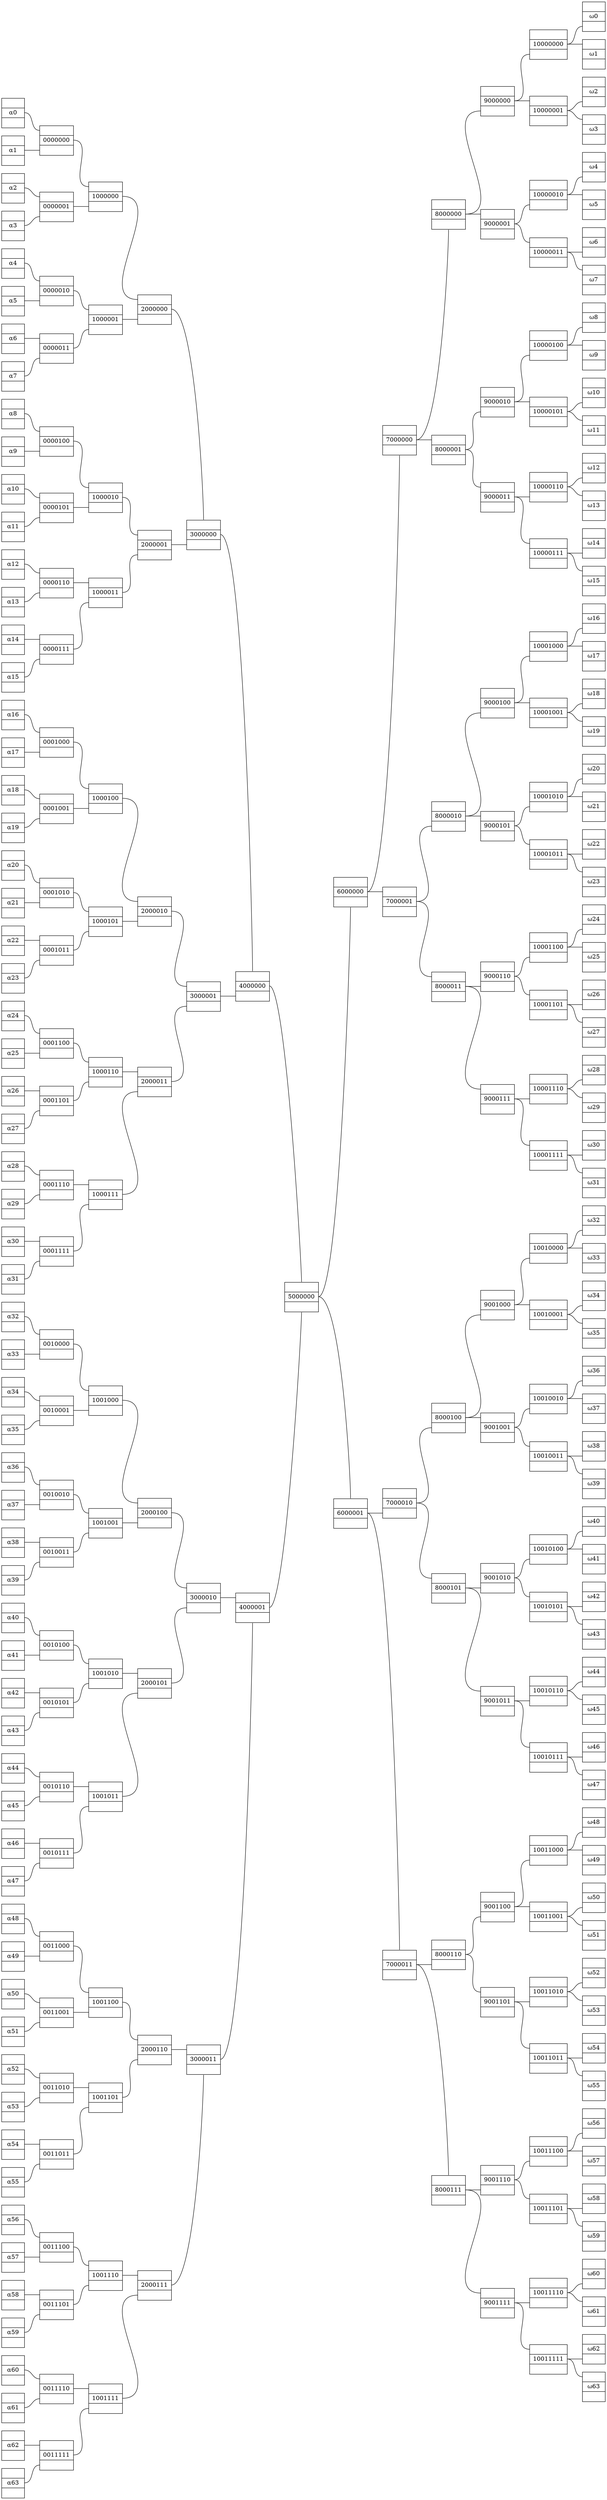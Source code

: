 graph "64 binairy tree general" {
	graph [bb="0,0,1251,5658",
		rankdir=LR
	];
	node [height=.1,
		label="\N",
		shape=record
	];
	α000000	 [height=0.97222,
		label="<f0> |<f1> α0|<f2>",
		pos="27,5623",
		rects="0,5634.5,54,5657.5 0,5611.5,54,5634.5 0,5588.5,54,5611.5",
		width=0.75];
	0000000	 [height=0.97222,
		label="<f0> |<f1> 0000000|<f2>",
		pos="122,5558",
		rects="90,5569.5,154,5592.5 90,5546.5,154,5569.5 90,5523.5,154,5546.5",
		width=0.88889];
	α000000:f1 -- 0000000:f0	 [pos="54,5623 78.585,5623 65.415,5581 90,5581"];
	1000000	 [height=0.97222,
		label="<f0> |<f1> 1000000|<f2>",
		pos="222,5426",
		rects="190,5437.5,254,5460.5 190,5414.5,254,5437.5 190,5391.5,254,5414.5",
		width=0.88889];
	0000000:f1 -- 1000000:f0	 [pos="154,5558 205.02,5558 138.98,5449 190,5449"];
	α000001	 [height=0.97222,
		label="<f0> |<f1> α1|<f2>",
		pos="27,5535",
		rects="0,5546.5,54,5569.5 0,5523.5,54,5546.5 0,5500.5,54,5523.5",
		width=0.75];
	α000001:f1 -- 0000000:f2	 [pos="54,5535 70,5535 74,5535 90,5535"];
	α000010	 [height=0.97222,
		label="<f0> |<f1> α2|<f2>",
		pos="27,5447",
		rects="0,5458.5,54,5481.5 0,5435.5,54,5458.5 0,5412.5,54,5435.5",
		width=0.75];
	0000001	 [height=0.97222,
		label="<f0> |<f1> 0000001|<f2>",
		pos="122,5403",
		rects="90,5414.5,154,5437.5 90,5391.5,154,5414.5 90,5368.5,154,5391.5",
		width=0.88889];
	α000010:f1 -- 0000001:f0	 [pos="54,5447 72.523,5447 71.477,5426 90,5426"];
	0000001:f1 -- 1000000:f2	 [pos="154,5403 170,5403 174,5403 190,5403"];
	α000011	 [height=0.97222,
		label="<f0> |<f1> α3|<f2>",
		pos="27,5359",
		rects="0,5370.5,54,5393.5 0,5347.5,54,5370.5 0,5324.5,54,5347.5",
		width=0.75];
	α000011:f1 -- 0000001:f2	 [pos="54,5359 72.523,5359 71.477,5380 90,5380"];
	α000100	 [height=0.97222,
		label="<f0> |<f1> α4|<f2>",
		pos="27,5271",
		rects="0,5282.5,54,5305.5 0,5259.5,54,5282.5 0,5236.5,54,5259.5",
		width=0.75];
	0000010	 [height=0.97222,
		label="<f0> |<f1> 0000010|<f2>",
		pos="122,5206",
		rects="90,5217.5,154,5240.5 90,5194.5,154,5217.5 90,5171.5,154,5194.5",
		width=0.88889];
	α000100:f1 -- 0000010:f0	 [pos="54,5271 78.585,5271 65.415,5229 90,5229"];
	1000001	 [height=0.97222,
		label="<f0> |<f1> 1000001|<f2>",
		pos="222,5139",
		rects="190,5150.5,254,5173.5 190,5127.5,254,5150.5 190,5104.5,254,5127.5",
		width=0.88889];
	0000010:f1 -- 1000001:f0	 [pos="154,5206 179.27,5206 164.73,5162 190,5162"];
	α000101	 [height=0.97222,
		label="<f0> |<f1> α5|<f2>",
		pos="27,5183",
		rects="0,5194.5,54,5217.5 0,5171.5,54,5194.5 0,5148.5,54,5171.5",
		width=0.75];
	α000101:f1 -- 0000010:f2	 [pos="54,5183 70,5183 74,5183 90,5183"];
	α000110	 [height=0.97222,
		label="<f0> |<f1> α6|<f2>",
		pos="27,5095",
		rects="0,5106.5,54,5129.5 0,5083.5,54,5106.5 0,5060.5,54,5083.5",
		width=0.75];
	0000011	 [height=0.97222,
		label="<f0> |<f1> 0000011|<f2>",
		pos="122,5072",
		rects="90,5083.5,154,5106.5 90,5060.5,154,5083.5 90,5037.5,154,5060.5",
		width=0.88889];
	α000110:f1 -- 0000011:f0	 [pos="54,5095 70,5095 74,5095 90,5095"];
	0000011:f1 -- 1000001:f2	 [pos="154,5072 179.27,5072 164.73,5116 190,5116"];
	α000111	 [height=0.97222,
		label="<f0> |<f1> α7|<f2>",
		pos="27,5007",
		rects="0,5018.5,54,5041.5 0,4995.5,54,5018.5 0,4972.5,54,4995.5",
		width=0.75];
	α000111:f1 -- 0000011:f2	 [pos="54,5007 78.585,5007 65.415,5049 90,5049"];
	α001000	 [height=0.97222,
		label="<f0> |<f1> α8|<f2>",
		pos="27,4919",
		rects="0,4930.5,54,4953.5 0,4907.5,54,4930.5 0,4884.5,54,4907.5",
		width=0.75];
	0000100	 [height=0.97222,
		label="<f0> |<f1> 0000100|<f2>",
		pos="122,4854",
		rects="90,4865.5,154,4888.5 90,4842.5,154,4865.5 90,4819.5,154,4842.5",
		width=0.88889];
	α001000:f1 -- 0000100:f0	 [pos="54,4919 78.585,4919 65.415,4877 90,4877"];
	1000010	 [height=0.97222,
		label="<f0> |<f1> 1000010|<f2>",
		pos="222,4722",
		rects="190,4733.5,254,4756.5 190,4710.5,254,4733.5 190,4687.5,254,4710.5",
		width=0.88889];
	0000100:f1 -- 1000010:f0	 [pos="154,4854 205.02,4854 138.98,4745 190,4745"];
	α001001	 [height=0.97222,
		label="<f0> |<f1> α9|<f2>",
		pos="27,4831",
		rects="0,4842.5,54,4865.5 0,4819.5,54,4842.5 0,4796.5,54,4819.5",
		width=0.75];
	α001001:f1 -- 0000100:f2	 [pos="54,4831 70,4831 74,4831 90,4831"];
	α001010	 [height=0.97222,
		label="<f0> |<f1> α10|<f2>",
		pos="27,4743",
		rects="0,4754.5,54,4777.5 0,4731.5,54,4754.5 0,4708.5,54,4731.5",
		width=0.75];
	0000101	 [height=0.97222,
		label="<f0> |<f1> 0000101|<f2>",
		pos="122,4699",
		rects="90,4710.5,154,4733.5 90,4687.5,154,4710.5 90,4664.5,154,4687.5",
		width=0.88889];
	α001010:f1 -- 0000101:f0	 [pos="54,4743 72.523,4743 71.477,4722 90,4722"];
	0000101:f1 -- 1000010:f2	 [pos="154,4699 170,4699 174,4699 190,4699"];
	α001011	 [height=0.97222,
		label="<f0> |<f1> α11|<f2>",
		pos="27,4655",
		rects="0,4666.5,54,4689.5 0,4643.5,54,4666.5 0,4620.5,54,4643.5",
		width=0.75];
	α001011:f1 -- 0000101:f2	 [pos="54,4655 72.523,4655 71.477,4676 90,4676"];
	α001100	 [height=0.97222,
		label="<f0> |<f1> α12|<f2>",
		pos="27,4567",
		rects="0,4578.5,54,4601.5 0,4555.5,54,4578.5 0,4532.5,54,4555.5",
		width=0.75];
	0000110	 [height=0.97222,
		label="<f0> |<f1> 0000110|<f2>",
		pos="122,4523",
		rects="90,4534.5,154,4557.5 90,4511.5,154,4534.5 90,4488.5,154,4511.5",
		width=0.88889];
	α001100:f1 -- 0000110:f0	 [pos="54,4567 72.523,4567 71.477,4546 90,4546"];
	1000011	 [height=0.97222,
		label="<f0> |<f1> 1000011|<f2>",
		pos="222,4500",
		rects="190,4511.5,254,4534.5 190,4488.5,254,4511.5 190,4465.5,254,4488.5",
		width=0.88889];
	0000110:f1 -- 1000011:f0	 [pos="154,4523 170,4523 174,4523 190,4523"];
	α001101	 [height=0.97222,
		label="<f0> |<f1> α13|<f2>",
		pos="27,4479",
		rects="0,4490.5,54,4513.5 0,4467.5,54,4490.5 0,4444.5,54,4467.5",
		width=0.75];
	α001101:f1 -- 0000110:f2	 [pos="54,4479 72.523,4479 71.477,4500 90,4500"];
	α001110	 [height=0.97222,
		label="<f0> |<f1> α14|<f2>",
		pos="27,4391",
		rects="0,4402.5,54,4425.5 0,4379.5,54,4402.5 0,4356.5,54,4379.5",
		width=0.75];
	0000111	 [height=0.97222,
		label="<f0> |<f1> 0000111|<f2>",
		pos="122,4368",
		rects="90,4379.5,154,4402.5 90,4356.5,154,4379.5 90,4333.5,154,4356.5",
		width=0.88889];
	α001110:f1 -- 0000111:f0	 [pos="54,4391 70,4391 74,4391 90,4391"];
	0000111:f1 -- 1000011:f2	 [pos="154,4368 205.02,4368 138.98,4477 190,4477"];
	α001111	 [height=0.97222,
		label="<f0> |<f1> α15|<f2>",
		pos="27,4303",
		rects="0,4314.5,54,4337.5 0,4291.5,54,4314.5 0,4268.5,54,4291.5",
		width=0.75];
	α001111:f1 -- 0000111:f2	 [pos="54,4303 78.585,4303 65.415,4345 90,4345"];
	α010000	 [height=0.97222,
		label="<f0> |<f1> α16|<f2>",
		pos="27,4215",
		rects="0,4226.5,54,4249.5 0,4203.5,54,4226.5 0,4180.5,54,4203.5",
		width=0.75];
	0001000	 [height=0.97222,
		label="<f0> |<f1> 0001000|<f2>",
		pos="122,4150",
		rects="90,4161.5,154,4184.5 90,4138.5,154,4161.5 90,4115.5,154,4138.5",
		width=0.88889];
	α010000:f1 -- 0001000:f0	 [pos="54,4215 78.585,4215 65.415,4173 90,4173"];
	1000100	 [height=0.97222,
		label="<f0> |<f1> 1000100|<f2>",
		pos="222,4018",
		rects="190,4029.5,254,4052.5 190,4006.5,254,4029.5 190,3983.5,254,4006.5",
		width=0.88889];
	0001000:f1 -- 1000100:f0	 [pos="154,4150 205.02,4150 138.98,4041 190,4041"];
	α010001	 [height=0.97222,
		label="<f0> |<f1> α17|<f2>",
		pos="27,4127",
		rects="0,4138.5,54,4161.5 0,4115.5,54,4138.5 0,4092.5,54,4115.5",
		width=0.75];
	α010001:f1 -- 0001000:f2	 [pos="54,4127 70,4127 74,4127 90,4127"];
	α010010	 [height=0.97222,
		label="<f0> |<f1> α18|<f2>",
		pos="27,4039",
		rects="0,4050.5,54,4073.5 0,4027.5,54,4050.5 0,4004.5,54,4027.5",
		width=0.75];
	0001001	 [height=0.97222,
		label="<f0> |<f1> 0001001|<f2>",
		pos="122,3995",
		rects="90,4006.5,154,4029.5 90,3983.5,154,4006.5 90,3960.5,154,3983.5",
		width=0.88889];
	α010010:f1 -- 0001001:f0	 [pos="54,4039 72.523,4039 71.477,4018 90,4018"];
	0001001:f1 -- 1000100:f2	 [pos="154,3995 170,3995 174,3995 190,3995"];
	α010011	 [height=0.97222,
		label="<f0> |<f1> α19|<f2>",
		pos="27,3951",
		rects="0,3962.5,54,3985.5 0,3939.5,54,3962.5 0,3916.5,54,3939.5",
		width=0.75];
	α010011:f1 -- 0001001:f2	 [pos="54,3951 72.523,3951 71.477,3972 90,3972"];
	α010100	 [height=0.97222,
		label="<f0> |<f1> α20|<f2>",
		pos="27,3863",
		rects="0,3874.5,54,3897.5 0,3851.5,54,3874.5 0,3828.5,54,3851.5",
		width=0.75];
	0001010	 [height=0.97222,
		label="<f0> |<f1> 0001010|<f2>",
		pos="122,3798",
		rects="90,3809.5,154,3832.5 90,3786.5,154,3809.5 90,3763.5,154,3786.5",
		width=0.88889];
	α010100:f1 -- 0001010:f0	 [pos="54,3863 78.585,3863 65.415,3821 90,3821"];
	1000101	 [height=0.97222,
		label="<f0> |<f1> 1000101|<f2>",
		pos="222,3731",
		rects="190,3742.5,254,3765.5 190,3719.5,254,3742.5 190,3696.5,254,3719.5",
		width=0.88889];
	0001010:f1 -- 1000101:f0	 [pos="154,3798 179.27,3798 164.73,3754 190,3754"];
	α010101	 [height=0.97222,
		label="<f0> |<f1> α21|<f2>",
		pos="27,3775",
		rects="0,3786.5,54,3809.5 0,3763.5,54,3786.5 0,3740.5,54,3763.5",
		width=0.75];
	α010101:f1 -- 0001010:f2	 [pos="54,3775 70,3775 74,3775 90,3775"];
	α010110	 [height=0.97222,
		label="<f0> |<f1> α22|<f2>",
		pos="27,3687",
		rects="0,3698.5,54,3721.5 0,3675.5,54,3698.5 0,3652.5,54,3675.5",
		width=0.75];
	0001011	 [height=0.97222,
		label="<f0> |<f1> 0001011|<f2>",
		pos="122,3664",
		rects="90,3675.5,154,3698.5 90,3652.5,154,3675.5 90,3629.5,154,3652.5",
		width=0.88889];
	α010110:f1 -- 0001011:f0	 [pos="54,3687 70,3687 74,3687 90,3687"];
	0001011:f1 -- 1000101:f2	 [pos="154,3664 179.27,3664 164.73,3708 190,3708"];
	α010111	 [height=0.97222,
		label="<f0> |<f1> α23|<f2>",
		pos="27,3599",
		rects="0,3610.5,54,3633.5 0,3587.5,54,3610.5 0,3564.5,54,3587.5",
		width=0.75];
	α010111:f1 -- 0001011:f2	 [pos="54,3599 78.585,3599 65.415,3641 90,3641"];
	α011000	 [height=0.97222,
		label="<f0> |<f1> α24|<f2>",
		pos="27,3511",
		rects="0,3522.5,54,3545.5 0,3499.5,54,3522.5 0,3476.5,54,3499.5",
		width=0.75];
	0001100	 [height=0.97222,
		label="<f0> |<f1> 0001100|<f2>",
		pos="122,3446",
		rects="90,3457.5,154,3480.5 90,3434.5,154,3457.5 90,3411.5,154,3434.5",
		width=0.88889];
	α011000:f1 -- 0001100:f0	 [pos="54,3511 78.585,3511 65.415,3469 90,3469"];
	1000110	 [height=0.97222,
		label="<f0> |<f1> 1000110|<f2>",
		pos="222,3379",
		rects="190,3390.5,254,3413.5 190,3367.5,254,3390.5 190,3344.5,254,3367.5",
		width=0.88889];
	0001100:f1 -- 1000110:f0	 [pos="154,3446 179.27,3446 164.73,3402 190,3402"];
	α011001	 [height=0.97222,
		label="<f0> |<f1> α25|<f2>",
		pos="27,3423",
		rects="0,3434.5,54,3457.5 0,3411.5,54,3434.5 0,3388.5,54,3411.5",
		width=0.75];
	α011001:f1 -- 0001100:f2	 [pos="54,3423 70,3423 74,3423 90,3423"];
	α011010	 [height=0.97222,
		label="<f0> |<f1> α26|<f2>",
		pos="27,3335",
		rects="0,3346.5,54,3369.5 0,3323.5,54,3346.5 0,3300.5,54,3323.5",
		width=0.75];
	0001101	 [height=0.97222,
		label="<f0> |<f1> 0001101|<f2>",
		pos="122,3312",
		rects="90,3323.5,154,3346.5 90,3300.5,154,3323.5 90,3277.5,154,3300.5",
		width=0.88889];
	α011010:f1 -- 0001101:f0	 [pos="54,3335 70,3335 74,3335 90,3335"];
	0001101:f1 -- 1000110:f2	 [pos="154,3312 179.27,3312 164.73,3356 190,3356"];
	α011011	 [height=0.97222,
		label="<f0> |<f1> α27|<f2>",
		pos="27,3247",
		rects="0,3258.5,54,3281.5 0,3235.5,54,3258.5 0,3212.5,54,3235.5",
		width=0.75];
	α011011:f1 -- 0001101:f2	 [pos="54,3247 78.585,3247 65.415,3289 90,3289"];
	α011100	 [height=0.97222,
		label="<f0> |<f1> α28|<f2>",
		pos="27,3159",
		rects="0,3170.5,54,3193.5 0,3147.5,54,3170.5 0,3124.5,54,3147.5",
		width=0.75];
	0001110	 [height=0.97222,
		label="<f0> |<f1> 0001110|<f2>",
		pos="122,3115",
		rects="90,3126.5,154,3149.5 90,3103.5,154,3126.5 90,3080.5,154,3103.5",
		width=0.88889];
	α011100:f1 -- 0001110:f0	 [pos="54,3159 72.523,3159 71.477,3138 90,3138"];
	1000111	 [height=0.97222,
		label="<f0> |<f1> 1000111|<f2>",
		pos="222,3092",
		rects="190,3103.5,254,3126.5 190,3080.5,254,3103.5 190,3057.5,254,3080.5",
		width=0.88889];
	0001110:f1 -- 1000111:f0	 [pos="154,3115 170,3115 174,3115 190,3115"];
	α011101	 [height=0.97222,
		label="<f0> |<f1> α29|<f2>",
		pos="27,3071",
		rects="0,3082.5,54,3105.5 0,3059.5,54,3082.5 0,3036.5,54,3059.5",
		width=0.75];
	α011101:f1 -- 0001110:f2	 [pos="54,3071 72.523,3071 71.477,3092 90,3092"];
	α011110	 [height=0.97222,
		label="<f0> |<f1> α30|<f2>",
		pos="27,2983",
		rects="0,2994.5,54,3017.5 0,2971.5,54,2994.5 0,2948.5,54,2971.5",
		width=0.75];
	0001111	 [height=0.97222,
		label="<f0> |<f1> 0001111|<f2>",
		pos="122,2960",
		rects="90,2971.5,154,2994.5 90,2948.5,154,2971.5 90,2925.5,154,2948.5",
		width=0.88889];
	α011110:f1 -- 0001111:f0	 [pos="54,2983 70,2983 74,2983 90,2983"];
	0001111:f1 -- 1000111:f2	 [pos="154,2960 205.02,2960 138.98,3069 190,3069"];
	α011111	 [height=0.97222,
		label="<f0> |<f1> α31|<f2>",
		pos="27,2895",
		rects="0,2906.5,54,2929.5 0,2883.5,54,2906.5 0,2860.5,54,2883.5",
		width=0.75];
	α011111:f1 -- 0001111:f2	 [pos="54,2895 78.585,2895 65.415,2937 90,2937"];
	α100000	 [height=0.97222,
		label="<f0> |<f1> α32|<f2>",
		pos="27,2807",
		rects="0,2818.5,54,2841.5 0,2795.5,54,2818.5 0,2772.5,54,2795.5",
		width=0.75];
	0010000	 [height=0.97222,
		label="<f0> |<f1> 0010000|<f2>",
		pos="122,2742",
		rects="90,2753.5,154,2776.5 90,2730.5,154,2753.5 90,2707.5,154,2730.5",
		width=0.88889];
	α100000:f1 -- 0010000:f0	 [pos="54,2807 78.585,2807 65.415,2765 90,2765"];
	1001000	 [height=0.97222,
		label="<f0> |<f1> 1001000|<f2>",
		pos="222,2610",
		rects="190,2621.5,254,2644.5 190,2598.5,254,2621.5 190,2575.5,254,2598.5",
		width=0.88889];
	0010000:f1 -- 1001000:f0	 [pos="154,2742 205.02,2742 138.98,2633 190,2633"];
	α100001	 [height=0.97222,
		label="<f0> |<f1> α33|<f2>",
		pos="27,2719",
		rects="0,2730.5,54,2753.5 0,2707.5,54,2730.5 0,2684.5,54,2707.5",
		width=0.75];
	α100001:f1 -- 0010000:f2	 [pos="54,2719 70,2719 74,2719 90,2719"];
	α100010	 [height=0.97222,
		label="<f0> |<f1> α34|<f2>",
		pos="27,2631",
		rects="0,2642.5,54,2665.5 0,2619.5,54,2642.5 0,2596.5,54,2619.5",
		width=0.75];
	0010001	 [height=0.97222,
		label="<f0> |<f1> 0010001|<f2>",
		pos="122,2587",
		rects="90,2598.5,154,2621.5 90,2575.5,154,2598.5 90,2552.5,154,2575.5",
		width=0.88889];
	α100010:f1 -- 0010001:f0	 [pos="54,2631 72.523,2631 71.477,2610 90,2610"];
	0010001:f1 -- 1001000:f2	 [pos="154,2587 170,2587 174,2587 190,2587"];
	α100011	 [height=0.97222,
		label="<f0> |<f1> α35|<f2>",
		pos="27,2543",
		rects="0,2554.5,54,2577.5 0,2531.5,54,2554.5 0,2508.5,54,2531.5",
		width=0.75];
	α100011:f1 -- 0010001:f2	 [pos="54,2543 72.523,2543 71.477,2564 90,2564"];
	α100100	 [height=0.97222,
		label="<f0> |<f1> α36|<f2>",
		pos="27,2455",
		rects="0,2466.5,54,2489.5 0,2443.5,54,2466.5 0,2420.5,54,2443.5",
		width=0.75];
	0010010	 [height=0.97222,
		label="<f0> |<f1> 0010010|<f2>",
		pos="122,2390",
		rects="90,2401.5,154,2424.5 90,2378.5,154,2401.5 90,2355.5,154,2378.5",
		width=0.88889];
	α100100:f1 -- 0010010:f0	 [pos="54,2455 78.585,2455 65.415,2413 90,2413"];
	1001001	 [height=0.97222,
		label="<f0> |<f1> 1001001|<f2>",
		pos="222,2323",
		rects="190,2334.5,254,2357.5 190,2311.5,254,2334.5 190,2288.5,254,2311.5",
		width=0.88889];
	0010010:f1 -- 1001001:f0	 [pos="154,2390 179.27,2390 164.73,2346 190,2346"];
	α100101	 [height=0.97222,
		label="<f0> |<f1> α37|<f2>",
		pos="27,2367",
		rects="0,2378.5,54,2401.5 0,2355.5,54,2378.5 0,2332.5,54,2355.5",
		width=0.75];
	α100101:f1 -- 0010010:f2	 [pos="54,2367 70,2367 74,2367 90,2367"];
	α100110	 [height=0.97222,
		label="<f0> |<f1> α38|<f2>",
		pos="27,2279",
		rects="0,2290.5,54,2313.5 0,2267.5,54,2290.5 0,2244.5,54,2267.5",
		width=0.75];
	0010011	 [height=0.97222,
		label="<f0> |<f1> 0010011|<f2>",
		pos="122,2256",
		rects="90,2267.5,154,2290.5 90,2244.5,154,2267.5 90,2221.5,154,2244.5",
		width=0.88889];
	α100110:f1 -- 0010011:f0	 [pos="54,2279 70,2279 74,2279 90,2279"];
	0010011:f1 -- 1001001:f2	 [pos="154,2256 179.27,2256 164.73,2300 190,2300"];
	α100111	 [height=0.97222,
		label="<f0> |<f1> α39|<f2>",
		pos="27,2191",
		rects="0,2202.5,54,2225.5 0,2179.5,54,2202.5 0,2156.5,54,2179.5",
		width=0.75];
	α100111:f1 -- 0010011:f2	 [pos="54,2191 78.585,2191 65.415,2233 90,2233"];
	α101000	 [height=0.97222,
		label="<f0> |<f1> α40|<f2>",
		pos="27,2103",
		rects="0,2114.5,54,2137.5 0,2091.5,54,2114.5 0,2068.5,54,2091.5",
		width=0.75];
	0010100	 [height=0.97222,
		label="<f0> |<f1> 0010100|<f2>",
		pos="122,2038",
		rects="90,2049.5,154,2072.5 90,2026.5,154,2049.5 90,2003.5,154,2026.5",
		width=0.88889];
	α101000:f1 -- 0010100:f0	 [pos="54,2103 78.585,2103 65.415,2061 90,2061"];
	1001010	 [height=0.97222,
		label="<f0> |<f1> 1001010|<f2>",
		pos="222,1971",
		rects="190,1982.5,254,2005.5 190,1959.5,254,1982.5 190,1936.5,254,1959.5",
		width=0.88889];
	0010100:f1 -- 1001010:f0	 [pos="154,2038 179.27,2038 164.73,1994 190,1994"];
	α101001	 [height=0.97222,
		label="<f0> |<f1> α41|<f2>",
		pos="27,2015",
		rects="0,2026.5,54,2049.5 0,2003.5,54,2026.5 0,1980.5,54,2003.5",
		width=0.75];
	α101001:f1 -- 0010100:f2	 [pos="54,2015 70,2015 74,2015 90,2015"];
	α101010	 [height=0.97222,
		label="<f0> |<f1> α42|<f2>",
		pos="27,1927",
		rects="0,1938.5,54,1961.5 0,1915.5,54,1938.5 0,1892.5,54,1915.5",
		width=0.75];
	0010101	 [height=0.97222,
		label="<f0> |<f1> 0010101|<f2>",
		pos="122,1904",
		rects="90,1915.5,154,1938.5 90,1892.5,154,1915.5 90,1869.5,154,1892.5",
		width=0.88889];
	α101010:f1 -- 0010101:f0	 [pos="54,1927 70,1927 74,1927 90,1927"];
	0010101:f1 -- 1001010:f2	 [pos="154,1904 179.27,1904 164.73,1948 190,1948"];
	α101011	 [height=0.97222,
		label="<f0> |<f1> α43|<f2>",
		pos="27,1839",
		rects="0,1850.5,54,1873.5 0,1827.5,54,1850.5 0,1804.5,54,1827.5",
		width=0.75];
	α101011:f1 -- 0010101:f2	 [pos="54,1839 78.585,1839 65.415,1881 90,1881"];
	α101100	 [height=0.97222,
		label="<f0> |<f1> α44|<f2>",
		pos="27,1751",
		rects="0,1762.5,54,1785.5 0,1739.5,54,1762.5 0,1716.5,54,1739.5",
		width=0.75];
	0010110	 [height=0.97222,
		label="<f0> |<f1> 0010110|<f2>",
		pos="122,1707",
		rects="90,1718.5,154,1741.5 90,1695.5,154,1718.5 90,1672.5,154,1695.5",
		width=0.88889];
	α101100:f1 -- 0010110:f0	 [pos="54,1751 72.523,1751 71.477,1730 90,1730"];
	1001011	 [height=0.97222,
		label="<f0> |<f1> 1001011|<f2>",
		pos="222,1684",
		rects="190,1695.5,254,1718.5 190,1672.5,254,1695.5 190,1649.5,254,1672.5",
		width=0.88889];
	0010110:f1 -- 1001011:f0	 [pos="154,1707 170,1707 174,1707 190,1707"];
	α101101	 [height=0.97222,
		label="<f0> |<f1> α45|<f2>",
		pos="27,1663",
		rects="0,1674.5,54,1697.5 0,1651.5,54,1674.5 0,1628.5,54,1651.5",
		width=0.75];
	α101101:f1 -- 0010110:f2	 [pos="54,1663 72.523,1663 71.477,1684 90,1684"];
	α101110	 [height=0.97222,
		label="<f0> |<f1> α46|<f2>",
		pos="27,1575",
		rects="0,1586.5,54,1609.5 0,1563.5,54,1586.5 0,1540.5,54,1563.5",
		width=0.75];
	0010111	 [height=0.97222,
		label="<f0> |<f1> 0010111|<f2>",
		pos="122,1552",
		rects="90,1563.5,154,1586.5 90,1540.5,154,1563.5 90,1517.5,154,1540.5",
		width=0.88889];
	α101110:f1 -- 0010111:f0	 [pos="54,1575 70,1575 74,1575 90,1575"];
	0010111:f1 -- 1001011:f2	 [pos="154,1552 205.02,1552 138.98,1661 190,1661"];
	α101111	 [height=0.97222,
		label="<f0> |<f1> α47|<f2>",
		pos="27,1487",
		rects="0,1498.5,54,1521.5 0,1475.5,54,1498.5 0,1452.5,54,1475.5",
		width=0.75];
	α101111:f1 -- 0010111:f2	 [pos="54,1487 78.585,1487 65.415,1529 90,1529"];
	α110000	 [height=0.97222,
		label="<f0> |<f1> α48|<f2>",
		pos="27,1399",
		rects="0,1410.5,54,1433.5 0,1387.5,54,1410.5 0,1364.5,54,1387.5",
		width=0.75];
	0011000	 [height=0.97222,
		label="<f0> |<f1> 0011000|<f2>",
		pos="122,1334",
		rects="90,1345.5,154,1368.5 90,1322.5,154,1345.5 90,1299.5,154,1322.5",
		width=0.88889];
	α110000:f1 -- 0011000:f0	 [pos="54,1399 78.585,1399 65.415,1357 90,1357"];
	1001100	 [height=0.97222,
		label="<f0> |<f1> 1001100|<f2>",
		pos="222,1202",
		rects="190,1213.5,254,1236.5 190,1190.5,254,1213.5 190,1167.5,254,1190.5",
		width=0.88889];
	0011000:f1 -- 1001100:f0	 [pos="154,1334 205.02,1334 138.98,1225 190,1225"];
	α110001	 [height=0.97222,
		label="<f0> |<f1> α49|<f2>",
		pos="27,1311",
		rects="0,1322.5,54,1345.5 0,1299.5,54,1322.5 0,1276.5,54,1299.5",
		width=0.75];
	α110001:f1 -- 0011000:f2	 [pos="54,1311 70,1311 74,1311 90,1311"];
	α110010	 [height=0.97222,
		label="<f0> |<f1> α50|<f2>",
		pos="27,1223",
		rects="0,1234.5,54,1257.5 0,1211.5,54,1234.5 0,1188.5,54,1211.5",
		width=0.75];
	0011001	 [height=0.97222,
		label="<f0> |<f1> 0011001|<f2>",
		pos="122,1179",
		rects="90,1190.5,154,1213.5 90,1167.5,154,1190.5 90,1144.5,154,1167.5",
		width=0.88889];
	α110010:f1 -- 0011001:f0	 [pos="54,1223 72.523,1223 71.477,1202 90,1202"];
	0011001:f1 -- 1001100:f2	 [pos="154,1179 170,1179 174,1179 190,1179"];
	α110011	 [height=0.97222,
		label="<f0> |<f1> α51|<f2>",
		pos="27,1135",
		rects="0,1146.5,54,1169.5 0,1123.5,54,1146.5 0,1100.5,54,1123.5",
		width=0.75];
	α110011:f1 -- 0011001:f2	 [pos="54,1135 72.523,1135 71.477,1156 90,1156"];
	α110100	 [height=0.97222,
		label="<f0> |<f1> α52|<f2>",
		pos="27,1047",
		rects="0,1058.5,54,1081.5 0,1035.5,54,1058.5 0,1012.5,54,1035.5",
		width=0.75];
	0011010	 [height=0.97222,
		label="<f0> |<f1> 0011010|<f2>",
		pos="122,1003",
		rects="90,1014.5,154,1037.5 90,991.5,154,1014.5 90,968.5,154,991.5",
		width=0.88889];
	α110100:f1 -- 0011010:f0	 [pos="54,1047 72.523,1047 71.477,1026 90,1026"];
	1001101	 [height=0.97222,
		label="<f0> |<f1> 1001101|<f2>",
		pos="222,980",
		rects="190,991.5,254,1014.5 190,968.5,254,991.5 190,945.5,254,968.5",
		width=0.88889];
	0011010:f1 -- 1001101:f0	 [pos="154,1003 170,1003 174,1003 190,1003"];
	α110101	 [height=0.97222,
		label="<f0> |<f1> α53|<f2>",
		pos="27,959",
		rects="0,970.5,54,993.5 0,947.5,54,970.5 0,924.5,54,947.5",
		width=0.75];
	α110101:f1 -- 0011010:f2	 [pos="54,959 72.523,959 71.477,980 90,980"];
	α110110	 [height=0.97222,
		label="<f0> |<f1> α54|<f2>",
		pos="27,871",
		rects="0,882.5,54,905.5 0,859.5,54,882.5 0,836.5,54,859.5",
		width=0.75];
	0011011	 [height=0.97222,
		label="<f0> |<f1> 0011011|<f2>",
		pos="122,848",
		rects="90,859.5,154,882.5 90,836.5,154,859.5 90,813.5,154,836.5",
		width=0.88889];
	α110110:f1 -- 0011011:f0	 [pos="54,871 70,871 74,871 90,871"];
	0011011:f1 -- 1001101:f2	 [pos="154,848 205.02,848 138.98,957 190,957"];
	α110111	 [height=0.97222,
		label="<f0> |<f1> α55|<f2>",
		pos="27,783",
		rects="0,794.5,54,817.5 0,771.5,54,794.5 0,748.5,54,771.5",
		width=0.75];
	α110111:f1 -- 0011011:f2	 [pos="54,783 78.585,783 65.415,825 90,825"];
	α111000	 [height=0.97222,
		label="<f0> |<f1> α56|<f2>",
		pos="27,695",
		rects="0,706.5,54,729.5 0,683.5,54,706.5 0,660.5,54,683.5",
		width=0.75];
	0011100	 [height=0.97222,
		label="<f0> |<f1> 0011100|<f2>",
		pos="122,630",
		rects="90,641.5,154,664.5 90,618.5,154,641.5 90,595.5,154,618.5",
		width=0.88889];
	α111000:f1 -- 0011100:f0	 [pos="54,695 78.585,695 65.415,653 90,653"];
	1001110	 [height=0.97222,
		label="<f0> |<f1> 1001110|<f2>",
		pos="222,563",
		rects="190,574.5,254,597.5 190,551.5,254,574.5 190,528.5,254,551.5",
		width=0.88889];
	0011100:f1 -- 1001110:f0	 [pos="154,630 179.27,630 164.73,586 190,586"];
	α111001	 [height=0.97222,
		label="<f0> |<f1> α57|<f2>",
		pos="27,607",
		rects="0,618.5,54,641.5 0,595.5,54,618.5 0,572.5,54,595.5",
		width=0.75];
	α111001:f1 -- 0011100:f2	 [pos="54,607 70,607 74,607 90,607"];
	α111010	 [height=0.97222,
		label="<f0> |<f1> α58|<f2>",
		pos="27,519",
		rects="0,530.5,54,553.5 0,507.5,54,530.5 0,484.5,54,507.5",
		width=0.75];
	0011101	 [height=0.97222,
		label="<f0> |<f1> 0011101|<f2>",
		pos="122,496",
		rects="90,507.5,154,530.5 90,484.5,154,507.5 90,461.5,154,484.5",
		width=0.88889];
	α111010:f1 -- 0011101:f0	 [pos="54,519 70,519 74,519 90,519"];
	0011101:f1 -- 1001110:f2	 [pos="154,496 179.27,496 164.73,540 190,540"];
	α111011	 [height=0.97222,
		label="<f0> |<f1> α59|<f2>",
		pos="27,431",
		rects="0,442.5,54,465.5 0,419.5,54,442.5 0,396.5,54,419.5",
		width=0.75];
	α111011:f1 -- 0011101:f2	 [pos="54,431 78.585,431 65.415,473 90,473"];
	α111100	 [height=0.97222,
		label="<f0> |<f1> α60|<f2>",
		pos="27,343",
		rects="0,354.5,54,377.5 0,331.5,54,354.5 0,308.5,54,331.5",
		width=0.75];
	0011110	 [height=0.97222,
		label="<f0> |<f1> 0011110|<f2>",
		pos="122,299",
		rects="90,310.5,154,333.5 90,287.5,154,310.5 90,264.5,154,287.5",
		width=0.88889];
	α111100:f1 -- 0011110:f0	 [pos="54,343 72.523,343 71.477,322 90,322"];
	1001111	 [height=0.97222,
		label="<f0> |<f1> 1001111|<f2>",
		pos="222,276",
		rects="190,287.5,254,310.5 190,264.5,254,287.5 190,241.5,254,264.5",
		width=0.88889];
	0011110:f1 -- 1001111:f0	 [pos="154,299 170,299 174,299 190,299"];
	α111101	 [height=0.97222,
		label="<f0> |<f1> α61|<f2>",
		pos="27,255",
		rects="0,266.5,54,289.5 0,243.5,54,266.5 0,220.5,54,243.5",
		width=0.75];
	α111101:f1 -- 0011110:f2	 [pos="54,255 72.523,255 71.477,276 90,276"];
	α111110	 [height=0.97222,
		label="<f0> |<f1> α62|<f2>",
		pos="27,167",
		rects="0,178.5,54,201.5 0,155.5,54,178.5 0,132.5,54,155.5",
		width=0.75];
	0011111	 [height=0.97222,
		label="<f0> |<f1> 0011111|<f2>",
		pos="122,144",
		rects="90,155.5,154,178.5 90,132.5,154,155.5 90,109.5,154,132.5",
		width=0.88889];
	α111110:f1 -- 0011111:f0	 [pos="54,167 70,167 74,167 90,167"];
	0011111:f1 -- 1001111:f2	 [pos="154,144 205.02,144 138.98,253 190,253"];
	α111111	 [height=0.97222,
		label="<f0> |<f1> α63|<f2>",
		pos="27,79",
		rects="0,90.5,54,113.5 0,67.5,54,90.5 0,44.5,54,67.5",
		width=0.75];
	α111111:f1 -- 0011111:f2	 [pos="54,79 78.585,79 65.415,121 90,121"];
	ω000000	 [height=0.97222,
		label="<f0> |<f1> ω0|<f2>",
		pos="1224,5579",
		rects="1197,5590.5,1251,5613.5 1197,5567.5,1251,5590.5 1197,5544.5,1251,5567.5",
		width=0.75];
	ω000001	 [height=0.97222,
		label="<f0> |<f1> ω1|<f2>",
		pos="1224,5491",
		rects="1197,5502.5,1251,5525.5 1197,5479.5,1251,5502.5 1197,5456.5,1251,5479.5",
		width=0.75];
	ω000010	 [height=0.97222,
		label="<f0> |<f1> ω2|<f2>",
		pos="1224,5403",
		rects="1197,5414.5,1251,5437.5 1197,5391.5,1251,5414.5 1197,5368.5,1251,5391.5",
		width=0.75];
	ω000011	 [height=0.97222,
		label="<f0> |<f1> ω3|<f2>",
		pos="1224,5315",
		rects="1197,5326.5,1251,5349.5 1197,5303.5,1251,5326.5 1197,5280.5,1251,5303.5",
		width=0.75];
	ω000100	 [height=0.97222,
		label="<f0> |<f1> ω4|<f2>",
		pos="1224,5227",
		rects="1197,5238.5,1251,5261.5 1197,5215.5,1251,5238.5 1197,5192.5,1251,5215.5",
		width=0.75];
	ω000101	 [height=0.97222,
		label="<f0> |<f1> ω5|<f2>",
		pos="1224,5139",
		rects="1197,5150.5,1251,5173.5 1197,5127.5,1251,5150.5 1197,5104.5,1251,5127.5",
		width=0.75];
	ω000110	 [height=0.97222,
		label="<f0> |<f1> ω6|<f2>",
		pos="1224,5051",
		rects="1197,5062.5,1251,5085.5 1197,5039.5,1251,5062.5 1197,5016.5,1251,5039.5",
		width=0.75];
	ω000111	 [height=0.97222,
		label="<f0> |<f1> ω7|<f2>",
		pos="1224,4963",
		rects="1197,4974.5,1251,4997.5 1197,4951.5,1251,4974.5 1197,4928.5,1251,4951.5",
		width=0.75];
	ω001000	 [height=0.97222,
		label="<f0> |<f1> ω8|<f2>",
		pos="1224,4875",
		rects="1197,4886.5,1251,4909.5 1197,4863.5,1251,4886.5 1197,4840.5,1251,4863.5",
		width=0.75];
	ω001001	 [height=0.97222,
		label="<f0> |<f1> ω9|<f2>",
		pos="1224,4787",
		rects="1197,4798.5,1251,4821.5 1197,4775.5,1251,4798.5 1197,4752.5,1251,4775.5",
		width=0.75];
	ω001010	 [height=0.97222,
		label="<f0> |<f1> ω10|<f2>",
		pos="1224,4699",
		rects="1197,4710.5,1251,4733.5 1197,4687.5,1251,4710.5 1197,4664.5,1251,4687.5",
		width=0.75];
	ω001011	 [height=0.97222,
		label="<f0> |<f1> ω11|<f2>",
		pos="1224,4611",
		rects="1197,4622.5,1251,4645.5 1197,4599.5,1251,4622.5 1197,4576.5,1251,4599.5",
		width=0.75];
	ω001100	 [height=0.97222,
		label="<f0> |<f1> ω12|<f2>",
		pos="1224,4523",
		rects="1197,4534.5,1251,4557.5 1197,4511.5,1251,4534.5 1197,4488.5,1251,4511.5",
		width=0.75];
	ω001101	 [height=0.97222,
		label="<f0> |<f1> ω13|<f2>",
		pos="1224,4435",
		rects="1197,4446.5,1251,4469.5 1197,4423.5,1251,4446.5 1197,4400.5,1251,4423.5",
		width=0.75];
	ω001110	 [height=0.97222,
		label="<f0> |<f1> ω14|<f2>",
		pos="1224,4347",
		rects="1197,4358.5,1251,4381.5 1197,4335.5,1251,4358.5 1197,4312.5,1251,4335.5",
		width=0.75];
	ω001111	 [height=0.97222,
		label="<f0> |<f1> ω15|<f2>",
		pos="1224,4259",
		rects="1197,4270.5,1251,4293.5 1197,4247.5,1251,4270.5 1197,4224.5,1251,4247.5",
		width=0.75];
	ω010000	 [height=0.97222,
		label="<f0> |<f1> ω16|<f2>",
		pos="1224,4171",
		rects="1197,4182.5,1251,4205.5 1197,4159.5,1251,4182.5 1197,4136.5,1251,4159.5",
		width=0.75];
	ω010001	 [height=0.97222,
		label="<f0> |<f1> ω17|<f2>",
		pos="1224,4083",
		rects="1197,4094.5,1251,4117.5 1197,4071.5,1251,4094.5 1197,4048.5,1251,4071.5",
		width=0.75];
	ω010010	 [height=0.97222,
		label="<f0> |<f1> ω18|<f2>",
		pos="1224,3995",
		rects="1197,4006.5,1251,4029.5 1197,3983.5,1251,4006.5 1197,3960.5,1251,3983.5",
		width=0.75];
	ω010011	 [height=0.97222,
		label="<f0> |<f1> ω19|<f2>",
		pos="1224,3907",
		rects="1197,3918.5,1251,3941.5 1197,3895.5,1251,3918.5 1197,3872.5,1251,3895.5",
		width=0.75];
	ω010100	 [height=0.97222,
		label="<f0> |<f1> ω20|<f2>",
		pos="1224,3819",
		rects="1197,3830.5,1251,3853.5 1197,3807.5,1251,3830.5 1197,3784.5,1251,3807.5",
		width=0.75];
	ω010101	 [height=0.97222,
		label="<f0> |<f1> ω21|<f2>",
		pos="1224,3731",
		rects="1197,3742.5,1251,3765.5 1197,3719.5,1251,3742.5 1197,3696.5,1251,3719.5",
		width=0.75];
	ω010110	 [height=0.97222,
		label="<f0> |<f1> ω22|<f2>",
		pos="1224,3643",
		rects="1197,3654.5,1251,3677.5 1197,3631.5,1251,3654.5 1197,3608.5,1251,3631.5",
		width=0.75];
	ω010111	 [height=0.97222,
		label="<f0> |<f1> ω23|<f2>",
		pos="1224,3555",
		rects="1197,3566.5,1251,3589.5 1197,3543.5,1251,3566.5 1197,3520.5,1251,3543.5",
		width=0.75];
	ω011000	 [height=0.97222,
		label="<f0> |<f1> ω24|<f2>",
		pos="1224,3467",
		rects="1197,3478.5,1251,3501.5 1197,3455.5,1251,3478.5 1197,3432.5,1251,3455.5",
		width=0.75];
	ω011001	 [height=0.97222,
		label="<f0> |<f1> ω25|<f2>",
		pos="1224,3379",
		rects="1197,3390.5,1251,3413.5 1197,3367.5,1251,3390.5 1197,3344.5,1251,3367.5",
		width=0.75];
	ω011010	 [height=0.97222,
		label="<f0> |<f1> ω26|<f2>",
		pos="1224,3291",
		rects="1197,3302.5,1251,3325.5 1197,3279.5,1251,3302.5 1197,3256.5,1251,3279.5",
		width=0.75];
	ω011011	 [height=0.97222,
		label="<f0> |<f1> ω27|<f2>",
		pos="1224,3203",
		rects="1197,3214.5,1251,3237.5 1197,3191.5,1251,3214.5 1197,3168.5,1251,3191.5",
		width=0.75];
	ω011100	 [height=0.97222,
		label="<f0> |<f1> ω28|<f2>",
		pos="1224,3115",
		rects="1197,3126.5,1251,3149.5 1197,3103.5,1251,3126.5 1197,3080.5,1251,3103.5",
		width=0.75];
	ω011101	 [height=0.97222,
		label="<f0> |<f1> ω29|<f2>",
		pos="1224,3027",
		rects="1197,3038.5,1251,3061.5 1197,3015.5,1251,3038.5 1197,2992.5,1251,3015.5",
		width=0.75];
	ω011110	 [height=0.97222,
		label="<f0> |<f1> ω30|<f2>",
		pos="1224,2939",
		rects="1197,2950.5,1251,2973.5 1197,2927.5,1251,2950.5 1197,2904.5,1251,2927.5",
		width=0.75];
	ω011111	 [height=0.97222,
		label="<f0> |<f1> ω31|<f2>",
		pos="1224,2851",
		rects="1197,2862.5,1251,2885.5 1197,2839.5,1251,2862.5 1197,2816.5,1251,2839.5",
		width=0.75];
	ω100000	 [height=0.97222,
		label="<f0> |<f1> ω32|<f2>",
		pos="1224,2763",
		rects="1197,2774.5,1251,2797.5 1197,2751.5,1251,2774.5 1197,2728.5,1251,2751.5",
		width=0.75];
	ω100001	 [height=0.97222,
		label="<f0> |<f1> ω33|<f2>",
		pos="1224,2675",
		rects="1197,2686.5,1251,2709.5 1197,2663.5,1251,2686.5 1197,2640.5,1251,2663.5",
		width=0.75];
	ω100010	 [height=0.97222,
		label="<f0> |<f1> ω34|<f2>",
		pos="1224,2587",
		rects="1197,2598.5,1251,2621.5 1197,2575.5,1251,2598.5 1197,2552.5,1251,2575.5",
		width=0.75];
	ω100011	 [height=0.97222,
		label="<f0> |<f1> ω35|<f2>",
		pos="1224,2499",
		rects="1197,2510.5,1251,2533.5 1197,2487.5,1251,2510.5 1197,2464.5,1251,2487.5",
		width=0.75];
	ω100100	 [height=0.97222,
		label="<f0> |<f1> ω36|<f2>",
		pos="1224,2411",
		rects="1197,2422.5,1251,2445.5 1197,2399.5,1251,2422.5 1197,2376.5,1251,2399.5",
		width=0.75];
	ω100101	 [height=0.97222,
		label="<f0> |<f1> ω37|<f2>",
		pos="1224,2323",
		rects="1197,2334.5,1251,2357.5 1197,2311.5,1251,2334.5 1197,2288.5,1251,2311.5",
		width=0.75];
	ω100110	 [height=0.97222,
		label="<f0> |<f1> ω38|<f2>",
		pos="1224,2235",
		rects="1197,2246.5,1251,2269.5 1197,2223.5,1251,2246.5 1197,2200.5,1251,2223.5",
		width=0.75];
	ω100111	 [height=0.97222,
		label="<f0> |<f1> ω39|<f2>",
		pos="1224,2147",
		rects="1197,2158.5,1251,2181.5 1197,2135.5,1251,2158.5 1197,2112.5,1251,2135.5",
		width=0.75];
	ω101000	 [height=0.97222,
		label="<f0> |<f1> ω40|<f2>",
		pos="1224,2059",
		rects="1197,2070.5,1251,2093.5 1197,2047.5,1251,2070.5 1197,2024.5,1251,2047.5",
		width=0.75];
	ω101001	 [height=0.97222,
		label="<f0> |<f1> ω41|<f2>",
		pos="1224,1971",
		rects="1197,1982.5,1251,2005.5 1197,1959.5,1251,1982.5 1197,1936.5,1251,1959.5",
		width=0.75];
	ω101010	 [height=0.97222,
		label="<f0> |<f1> ω42|<f2>",
		pos="1224,1883",
		rects="1197,1894.5,1251,1917.5 1197,1871.5,1251,1894.5 1197,1848.5,1251,1871.5",
		width=0.75];
	ω101011	 [height=0.97222,
		label="<f0> |<f1> ω43|<f2>",
		pos="1224,1795",
		rects="1197,1806.5,1251,1829.5 1197,1783.5,1251,1806.5 1197,1760.5,1251,1783.5",
		width=0.75];
	ω101100	 [height=0.97222,
		label="<f0> |<f1> ω44|<f2>",
		pos="1224,1707",
		rects="1197,1718.5,1251,1741.5 1197,1695.5,1251,1718.5 1197,1672.5,1251,1695.5",
		width=0.75];
	ω101101	 [height=0.97222,
		label="<f0> |<f1> ω45|<f2>",
		pos="1224,1619",
		rects="1197,1630.5,1251,1653.5 1197,1607.5,1251,1630.5 1197,1584.5,1251,1607.5",
		width=0.75];
	ω101110	 [height=0.97222,
		label="<f0> |<f1> ω46|<f2>",
		pos="1224,1531",
		rects="1197,1542.5,1251,1565.5 1197,1519.5,1251,1542.5 1197,1496.5,1251,1519.5",
		width=0.75];
	ω101111	 [height=0.97222,
		label="<f0> |<f1> ω47|<f2>",
		pos="1224,1443",
		rects="1197,1454.5,1251,1477.5 1197,1431.5,1251,1454.5 1197,1408.5,1251,1431.5",
		width=0.75];
	ω110000	 [height=0.97222,
		label="<f0> |<f1> ω48|<f2>",
		pos="1224,1355",
		rects="1197,1366.5,1251,1389.5 1197,1343.5,1251,1366.5 1197,1320.5,1251,1343.5",
		width=0.75];
	ω110001	 [height=0.97222,
		label="<f0> |<f1> ω49|<f2>",
		pos="1224,1267",
		rects="1197,1278.5,1251,1301.5 1197,1255.5,1251,1278.5 1197,1232.5,1251,1255.5",
		width=0.75];
	ω110010	 [height=0.97222,
		label="<f0> |<f1> ω50|<f2>",
		pos="1224,1179",
		rects="1197,1190.5,1251,1213.5 1197,1167.5,1251,1190.5 1197,1144.5,1251,1167.5",
		width=0.75];
	ω110011	 [height=0.97222,
		label="<f0> |<f1> ω51|<f2>",
		pos="1224,1091",
		rects="1197,1102.5,1251,1125.5 1197,1079.5,1251,1102.5 1197,1056.5,1251,1079.5",
		width=0.75];
	ω110100	 [height=0.97222,
		label="<f0> |<f1> ω52|<f2>",
		pos="1224,1003",
		rects="1197,1014.5,1251,1037.5 1197,991.5,1251,1014.5 1197,968.5,1251,991.5",
		width=0.75];
	ω110101	 [height=0.97222,
		label="<f0> |<f1> ω53|<f2>",
		pos="1224,915",
		rects="1197,926.5,1251,949.5 1197,903.5,1251,926.5 1197,880.5,1251,903.5",
		width=0.75];
	ω110110	 [height=0.97222,
		label="<f0> |<f1> ω54|<f2>",
		pos="1224,827",
		rects="1197,838.5,1251,861.5 1197,815.5,1251,838.5 1197,792.5,1251,815.5",
		width=0.75];
	ω110111	 [height=0.97222,
		label="<f0> |<f1> ω55|<f2>",
		pos="1224,739",
		rects="1197,750.5,1251,773.5 1197,727.5,1251,750.5 1197,704.5,1251,727.5",
		width=0.75];
	ω111000	 [height=0.97222,
		label="<f0> |<f1> ω56|<f2>",
		pos="1224,651",
		rects="1197,662.5,1251,685.5 1197,639.5,1251,662.5 1197,616.5,1251,639.5",
		width=0.75];
	ω111001	 [height=0.97222,
		label="<f0> |<f1> ω57|<f2>",
		pos="1224,563",
		rects="1197,574.5,1251,597.5 1197,551.5,1251,574.5 1197,528.5,1251,551.5",
		width=0.75];
	ω111010	 [height=0.97222,
		label="<f0> |<f1> ω58|<f2>",
		pos="1224,475",
		rects="1197,486.5,1251,509.5 1197,463.5,1251,486.5 1197,440.5,1251,463.5",
		width=0.75];
	ω111011	 [height=0.97222,
		label="<f0> |<f1> ω59|<f2>",
		pos="1224,387",
		rects="1197,398.5,1251,421.5 1197,375.5,1251,398.5 1197,352.5,1251,375.5",
		width=0.75];
	ω111100	 [height=0.97222,
		label="<f0> |<f1> ω60|<f2>",
		pos="1224,299",
		rects="1197,310.5,1251,333.5 1197,287.5,1251,310.5 1197,264.5,1251,287.5",
		width=0.75];
	ω111101	 [height=0.97222,
		label="<f0> |<f1> ω61|<f2>",
		pos="1224,211",
		rects="1197,222.5,1251,245.5 1197,199.5,1251,222.5 1197,176.5,1251,199.5",
		width=0.75];
	ω111110	 [height=0.97222,
		label="<f0> |<f1> ω62|<f2>",
		pos="1224,123",
		rects="1197,134.5,1251,157.5 1197,111.5,1251,134.5 1197,88.5,1251,111.5",
		width=0.75];
	ω111111	 [height=0.97222,
		label="<f0> |<f1> ω63|<f2>",
		pos="1224,35",
		rects="1197,46.5,1251,69.5 1197,23.5,1251,46.5 1197,0.5,1251,23.5",
		width=0.75];
	2000000	 [height=0.97222,
		label="<f0> |<f1> 2000000|<f2>",
		pos="322,5162",
		rects="290,5173.5,354,5196.5 290,5150.5,354,5173.5 290,5127.5,354,5150.5",
		width=0.88889];
	1000000:f1 -- 2000000:f0	 [pos="254,5426 362.3,5426 181.7,5185 290,5185"];
	1000001:f1 -- 2000000:f2	 [pos="254,5139 270,5139 274,5139 290,5139"];
	2000001	 [height=0.97222,
		label="<f0> |<f1> 2000001|<f2>",
		pos="322,4632",
		rects="290,4643.5,354,4666.5 290,4620.5,354,4643.5 290,4597.5,354,4620.5",
		width=0.88889];
	1000010:f1 -- 2000001:f0	 [pos="254,4722 287.8,4722 256.2,4655 290,4655"];
	1000011:f1 -- 2000001:f2	 [pos="254,4500 305.02,4500 238.98,4609 290,4609"];
	2000010	 [height=0.97222,
		label="<f0> |<f1> 2000010|<f2>",
		pos="322,3754",
		rects="290,3765.5,354,3788.5 290,3742.5,354,3765.5 290,3719.5,354,3742.5",
		width=0.88889];
	1000100:f1 -- 2000010:f0	 [pos="254,4018 362.3,4018 181.7,3777 290,3777"];
	1000101:f1 -- 2000010:f2	 [pos="254,3731 270,3731 274,3731 290,3731"];
	2000011	 [height=0.97222,
		label="<f0> |<f1> 2000011|<f2>",
		pos="322,3356",
		rects="290,3367.5,354,3390.5 290,3344.5,354,3367.5 290,3321.5,354,3344.5",
		width=0.88889];
	1000110:f1 -- 2000011:f0	 [pos="254,3379 270,3379 274,3379 290,3379"];
	1000111:f1 -- 2000011:f2	 [pos="254,3092 362.3,3092 181.7,3333 290,3333"];
	2000100	 [height=0.97222,
		label="<f0> |<f1> 2000100|<f2>",
		pos="322,2346",
		rects="290,2357.5,354,2380.5 290,2334.5,354,2357.5 290,2311.5,354,2334.5",
		width=0.88889];
	1001000:f1 -- 2000100:f0	 [pos="254,2610 362.3,2610 181.7,2369 290,2369"];
	1001001:f1 -- 2000100:f2	 [pos="254,2323 270,2323 274,2323 290,2323"];
	2000101	 [height=0.97222,
		label="<f0> |<f1> 2000101|<f2>",
		pos="322,1948",
		rects="290,1959.5,354,1982.5 290,1936.5,354,1959.5 290,1913.5,354,1936.5",
		width=0.88889];
	1001010:f1 -- 2000101:f0	 [pos="254,1971 270,1971 274,1971 290,1971"];
	1001011:f1 -- 2000101:f2	 [pos="254,1684 362.3,1684 181.7,1925 290,1925"];
	2000110	 [height=0.97222,
		label="<f0> |<f1> 2000110|<f2>",
		pos="322,1112",
		rects="290,1123.5,354,1146.5 290,1100.5,354,1123.5 290,1077.5,354,1100.5",
		width=0.88889];
	1001100:f1 -- 2000110:f0	 [pos="254,1202 287.8,1202 256.2,1135 290,1135"];
	1001101:f1 -- 2000110:f2	 [pos="254,980 305.02,980 238.98,1089 290,1089"];
	2000111	 [height=0.97222,
		label="<f0> |<f1> 2000111|<f2>",
		pos="322,540",
		rects="290,551.5,354,574.5 290,528.5,354,551.5 290,505.5,354,528.5",
		width=0.88889];
	1001110:f1 -- 2000111:f0	 [pos="254,563 270,563 274,563 290,563"];
	1001111:f1 -- 2000111:f2	 [pos="254,276 362.3,276 181.7,517 290,517"];
	10000000	 [height=0.97222,
		label="<f0> |<f1> 10000000|<f2>",
		pos="1125.5,5514",
		rects="1090,5525.5,1161,5548.5 1090,5502.5,1161,5525.5 1090,5479.5,1161,5502.5",
		width=0.98611];
	10000000:f1 -- ω000000:f2	 [pos="1161,5514 1185.6,5514 1172.4,5556 1197,5556"];
	10000000:f1 -- ω000001:f0	 [pos="1161,5514 1177,5514 1181,5514 1197,5514"];
	10000001	 [height=0.97222,
		label="<f0> |<f1> 10000001|<f2>",
		pos="1125.5,5359",
		rects="1090,5370.5,1161,5393.5 1090,5347.5,1161,5370.5 1090,5324.5,1161,5347.5",
		width=0.98611];
	10000001:f1 -- ω000010:f2	 [pos="1161,5359 1179.5,5359 1178.5,5380 1197,5380"];
	10000001:f1 -- ω000011:f0	 [pos="1161,5359 1179.5,5359 1178.5,5338 1197,5338"];
	10000010	 [height=0.97222,
		label="<f0> |<f1> 10000010|<f2>",
		pos="1125.5,5162",
		rects="1090,5173.5,1161,5196.5 1090,5150.5,1161,5173.5 1090,5127.5,1161,5150.5",
		width=0.98611];
	10000010:f1 -- ω000100:f2	 [pos="1161,5162 1185.6,5162 1172.4,5204 1197,5204"];
	10000010:f1 -- ω000101:f0	 [pos="1161,5162 1177,5162 1181,5162 1197,5162"];
	10000011	 [height=0.97222,
		label="<f0> |<f1> 10000011|<f2>",
		pos="1125.5,5028",
		rects="1090,5039.5,1161,5062.5 1090,5016.5,1161,5039.5 1090,4993.5,1161,5016.5",
		width=0.98611];
	10000011:f1 -- ω000110:f2	 [pos="1161,5028 1177,5028 1181,5028 1197,5028"];
	10000011:f1 -- ω000111:f0	 [pos="1161,5028 1185.6,5028 1172.4,4986 1197,4986"];
	10000100	 [height=0.97222,
		label="<f0> |<f1> 10000100|<f2>",
		pos="1125.5,4810",
		rects="1090,4821.5,1161,4844.5 1090,4798.5,1161,4821.5 1090,4775.5,1161,4798.5",
		width=0.98611];
	10000100:f1 -- ω001000:f2	 [pos="1161,4810 1185.6,4810 1172.4,4852 1197,4852"];
	10000100:f1 -- ω001001:f0	 [pos="1161,4810 1177,4810 1181,4810 1197,4810"];
	10000101	 [height=0.97222,
		label="<f0> |<f1> 10000101|<f2>",
		pos="1125.5,4655",
		rects="1090,4666.5,1161,4689.5 1090,4643.5,1161,4666.5 1090,4620.5,1161,4643.5",
		width=0.98611];
	10000101:f1 -- ω001010:f2	 [pos="1161,4655 1179.5,4655 1178.5,4676 1197,4676"];
	10000101:f1 -- ω001011:f0	 [pos="1161,4655 1179.5,4655 1178.5,4634 1197,4634"];
	10000110	 [height=0.97222,
		label="<f0> |<f1> 10000110|<f2>",
		pos="1125.5,4479",
		rects="1090,4490.5,1161,4513.5 1090,4467.5,1161,4490.5 1090,4444.5,1161,4467.5",
		width=0.98611];
	10000110:f1 -- ω001100:f2	 [pos="1161,4479 1179.5,4479 1178.5,4500 1197,4500"];
	10000110:f1 -- ω001101:f0	 [pos="1161,4479 1179.5,4479 1178.5,4458 1197,4458"];
	10000111	 [height=0.97222,
		label="<f0> |<f1> 10000111|<f2>",
		pos="1125.5,4324",
		rects="1090,4335.5,1161,4358.5 1090,4312.5,1161,4335.5 1090,4289.5,1161,4312.5",
		width=0.98611];
	10000111:f1 -- ω001110:f2	 [pos="1161,4324 1177,4324 1181,4324 1197,4324"];
	10000111:f1 -- ω001111:f0	 [pos="1161,4324 1185.6,4324 1172.4,4282 1197,4282"];
	10001000	 [height=0.97222,
		label="<f0> |<f1> 10001000|<f2>",
		pos="1125.5,4106",
		rects="1090,4117.5,1161,4140.5 1090,4094.5,1161,4117.5 1090,4071.5,1161,4094.5",
		width=0.98611];
	10001000:f1 -- ω010000:f2	 [pos="1161,4106 1185.6,4106 1172.4,4148 1197,4148"];
	10001000:f1 -- ω010001:f0	 [pos="1161,4106 1177,4106 1181,4106 1197,4106"];
	10001001	 [height=0.97222,
		label="<f0> |<f1> 10001001|<f2>",
		pos="1125.5,3951",
		rects="1090,3962.5,1161,3985.5 1090,3939.5,1161,3962.5 1090,3916.5,1161,3939.5",
		width=0.98611];
	10001001:f1 -- ω010010:f2	 [pos="1161,3951 1179.5,3951 1178.5,3972 1197,3972"];
	10001001:f1 -- ω010011:f0	 [pos="1161,3951 1179.5,3951 1178.5,3930 1197,3930"];
	10001010	 [height=0.97222,
		label="<f0> |<f1> 10001010|<f2>",
		pos="1125.5,3754",
		rects="1090,3765.5,1161,3788.5 1090,3742.5,1161,3765.5 1090,3719.5,1161,3742.5",
		width=0.98611];
	10001010:f1 -- ω010100:f2	 [pos="1161,3754 1185.6,3754 1172.4,3796 1197,3796"];
	10001010:f1 -- ω010101:f0	 [pos="1161,3754 1177,3754 1181,3754 1197,3754"];
	10001011	 [height=0.97222,
		label="<f0> |<f1> 10001011|<f2>",
		pos="1125.5,3620",
		rects="1090,3631.5,1161,3654.5 1090,3608.5,1161,3631.5 1090,3585.5,1161,3608.5",
		width=0.98611];
	10001011:f1 -- ω010110:f2	 [pos="1161,3620 1177,3620 1181,3620 1197,3620"];
	10001011:f1 -- ω010111:f0	 [pos="1161,3620 1185.6,3620 1172.4,3578 1197,3578"];
	10001100	 [height=0.97222,
		label="<f0> |<f1> 10001100|<f2>",
		pos="1125.5,3402",
		rects="1090,3413.5,1161,3436.5 1090,3390.5,1161,3413.5 1090,3367.5,1161,3390.5",
		width=0.98611];
	10001100:f1 -- ω011000:f2	 [pos="1161,3402 1185.6,3402 1172.4,3444 1197,3444"];
	10001100:f1 -- ω011001:f0	 [pos="1161,3402 1177,3402 1181,3402 1197,3402"];
	10001101	 [height=0.97222,
		label="<f0> |<f1> 10001101|<f2>",
		pos="1125.5,3268",
		rects="1090,3279.5,1161,3302.5 1090,3256.5,1161,3279.5 1090,3233.5,1161,3256.5",
		width=0.98611];
	10001101:f1 -- ω011010:f2	 [pos="1161,3268 1177,3268 1181,3268 1197,3268"];
	10001101:f1 -- ω011011:f0	 [pos="1161,3268 1185.6,3268 1172.4,3226 1197,3226"];
	10001110	 [height=0.97222,
		label="<f0> |<f1> 10001110|<f2>",
		pos="1125.5,3071",
		rects="1090,3082.5,1161,3105.5 1090,3059.5,1161,3082.5 1090,3036.5,1161,3059.5",
		width=0.98611];
	10001110:f1 -- ω011100:f2	 [pos="1161,3071 1179.5,3071 1178.5,3092 1197,3092"];
	10001110:f1 -- ω011101:f0	 [pos="1161,3071 1179.5,3071 1178.5,3050 1197,3050"];
	10001111	 [height=0.97222,
		label="<f0> |<f1> 10001111|<f2>",
		pos="1125.5,2916",
		rects="1090,2927.5,1161,2950.5 1090,2904.5,1161,2927.5 1090,2881.5,1161,2904.5",
		width=0.98611];
	10001111:f1 -- ω011110:f2	 [pos="1161,2916 1177,2916 1181,2916 1197,2916"];
	10001111:f1 -- ω011111:f0	 [pos="1161,2916 1185.6,2916 1172.4,2874 1197,2874"];
	10010000	 [height=0.97222,
		label="<f0> |<f1> 10010000|<f2>",
		pos="1125.5,2698",
		rects="1090,2709.5,1161,2732.5 1090,2686.5,1161,2709.5 1090,2663.5,1161,2686.5",
		width=0.98611];
	10010000:f1 -- ω100000:f2	 [pos="1161,2698 1185.6,2698 1172.4,2740 1197,2740"];
	10010000:f1 -- ω100001:f0	 [pos="1161,2698 1177,2698 1181,2698 1197,2698"];
	10010001	 [height=0.97222,
		label="<f0> |<f1> 10010001|<f2>",
		pos="1125.5,2543",
		rects="1090,2554.5,1161,2577.5 1090,2531.5,1161,2554.5 1090,2508.5,1161,2531.5",
		width=0.98611];
	10010001:f1 -- ω100010:f2	 [pos="1161,2543 1179.5,2543 1178.5,2564 1197,2564"];
	10010001:f1 -- ω100011:f0	 [pos="1161,2543 1179.5,2543 1178.5,2522 1197,2522"];
	10010010	 [height=0.97222,
		label="<f0> |<f1> 10010010|<f2>",
		pos="1125.5,2346",
		rects="1090,2357.5,1161,2380.5 1090,2334.5,1161,2357.5 1090,2311.5,1161,2334.5",
		width=0.98611];
	10010010:f1 -- ω100100:f2	 [pos="1161,2346 1185.6,2346 1172.4,2388 1197,2388"];
	10010010:f1 -- ω100101:f0	 [pos="1161,2346 1177,2346 1181,2346 1197,2346"];
	10010011	 [height=0.97222,
		label="<f0> |<f1> 10010011|<f2>",
		pos="1125.5,2212",
		rects="1090,2223.5,1161,2246.5 1090,2200.5,1161,2223.5 1090,2177.5,1161,2200.5",
		width=0.98611];
	10010011:f1 -- ω100110:f2	 [pos="1161,2212 1177,2212 1181,2212 1197,2212"];
	10010011:f1 -- ω100111:f0	 [pos="1161,2212 1185.6,2212 1172.4,2170 1197,2170"];
	10010100	 [height=0.97222,
		label="<f0> |<f1> 10010100|<f2>",
		pos="1125.5,1994",
		rects="1090,2005.5,1161,2028.5 1090,1982.5,1161,2005.5 1090,1959.5,1161,1982.5",
		width=0.98611];
	10010100:f1 -- ω101000:f2	 [pos="1161,1994 1185.6,1994 1172.4,2036 1197,2036"];
	10010100:f1 -- ω101001:f0	 [pos="1161,1994 1177,1994 1181,1994 1197,1994"];
	10010101	 [height=0.97222,
		label="<f0> |<f1> 10010101|<f2>",
		pos="1125.5,1860",
		rects="1090,1871.5,1161,1894.5 1090,1848.5,1161,1871.5 1090,1825.5,1161,1848.5",
		width=0.98611];
	10010101:f1 -- ω101010:f2	 [pos="1161,1860 1177,1860 1181,1860 1197,1860"];
	10010101:f1 -- ω101011:f0	 [pos="1161,1860 1185.6,1860 1172.4,1818 1197,1818"];
	10010110	 [height=0.97222,
		label="<f0> |<f1> 10010110|<f2>",
		pos="1125.5,1663",
		rects="1090,1674.5,1161,1697.5 1090,1651.5,1161,1674.5 1090,1628.5,1161,1651.5",
		width=0.98611];
	10010110:f1 -- ω101100:f2	 [pos="1161,1663 1179.5,1663 1178.5,1684 1197,1684"];
	10010110:f1 -- ω101101:f0	 [pos="1161,1663 1179.5,1663 1178.5,1642 1197,1642"];
	10010111	 [height=0.97222,
		label="<f0> |<f1> 10010111|<f2>",
		pos="1125.5,1508",
		rects="1090,1519.5,1161,1542.5 1090,1496.5,1161,1519.5 1090,1473.5,1161,1496.5",
		width=0.98611];
	10010111:f1 -- ω101110:f2	 [pos="1161,1508 1177,1508 1181,1508 1197,1508"];
	10010111:f1 -- ω101111:f0	 [pos="1161,1508 1185.6,1508 1172.4,1466 1197,1466"];
	10011000	 [height=0.97222,
		label="<f0> |<f1> 10011000|<f2>",
		pos="1125.5,1290",
		rects="1090,1301.5,1161,1324.5 1090,1278.5,1161,1301.5 1090,1255.5,1161,1278.5",
		width=0.98611];
	10011000:f1 -- ω110000:f2	 [pos="1161,1290 1185.6,1290 1172.4,1332 1197,1332"];
	10011000:f1 -- ω110001:f0	 [pos="1161,1290 1177,1290 1181,1290 1197,1290"];
	10011001	 [height=0.97222,
		label="<f0> |<f1> 10011001|<f2>",
		pos="1125.5,1135",
		rects="1090,1146.5,1161,1169.5 1090,1123.5,1161,1146.5 1090,1100.5,1161,1123.5",
		width=0.98611];
	10011001:f1 -- ω110010:f2	 [pos="1161,1135 1179.5,1135 1178.5,1156 1197,1156"];
	10011001:f1 -- ω110011:f0	 [pos="1161,1135 1179.5,1135 1178.5,1114 1197,1114"];
	10011010	 [height=0.97222,
		label="<f0> |<f1> 10011010|<f2>",
		pos="1125.5,959",
		rects="1090,970.5,1161,993.5 1090,947.5,1161,970.5 1090,924.5,1161,947.5",
		width=0.98611];
	10011010:f1 -- ω110100:f2	 [pos="1161,959 1179.5,959 1178.5,980 1197,980"];
	10011010:f1 -- ω110101:f0	 [pos="1161,959 1179.5,959 1178.5,938 1197,938"];
	10011011	 [height=0.97222,
		label="<f0> |<f1> 10011011|<f2>",
		pos="1125.5,804",
		rects="1090,815.5,1161,838.5 1090,792.5,1161,815.5 1090,769.5,1161,792.5",
		width=0.98611];
	10011011:f1 -- ω110110:f2	 [pos="1161,804 1177,804 1181,804 1197,804"];
	10011011:f1 -- ω110111:f0	 [pos="1161,804 1185.6,804 1172.4,762 1197,762"];
	10011100	 [height=0.97222,
		label="<f0> |<f1> 10011100|<f2>",
		pos="1125.5,586",
		rects="1090,597.5,1161,620.5 1090,574.5,1161,597.5 1090,551.5,1161,574.5",
		width=0.98611];
	10011100:f1 -- ω111000:f2	 [pos="1161,586 1185.6,586 1172.4,628 1197,628"];
	10011100:f1 -- ω111001:f0	 [pos="1161,586 1177,586 1181,586 1197,586"];
	10011101	 [height=0.97222,
		label="<f0> |<f1> 10011101|<f2>",
		pos="1125.5,452",
		rects="1090,463.5,1161,486.5 1090,440.5,1161,463.5 1090,417.5,1161,440.5",
		width=0.98611];
	10011101:f1 -- ω111010:f2	 [pos="1161,452 1177,452 1181,452 1197,452"];
	10011101:f1 -- ω111011:f0	 [pos="1161,452 1185.6,452 1172.4,410 1197,410"];
	10011110	 [height=0.97222,
		label="<f0> |<f1> 10011110|<f2>",
		pos="1125.5,255",
		rects="1090,266.5,1161,289.5 1090,243.5,1161,266.5 1090,220.5,1161,243.5",
		width=0.98611];
	10011110:f1 -- ω111100:f2	 [pos="1161,255 1179.5,255 1178.5,276 1197,276"];
	10011110:f1 -- ω111101:f0	 [pos="1161,255 1179.5,255 1178.5,234 1197,234"];
	10011111	 [height=0.97222,
		label="<f0> |<f1> 10011111|<f2>",
		pos="1125.5,100",
		rects="1090,111.5,1161,134.5 1090,88.5,1161,111.5 1090,65.5,1161,88.5",
		width=0.98611];
	10011111:f1 -- ω111110:f2	 [pos="1161,100 1177,100 1181,100 1197,100"];
	10011111:f1 -- ω111111:f0	 [pos="1161,100 1185.6,100 1172.4,58 1197,58"];
	3000000	 [height=0.97222,
		label="<f0> |<f1> 3000000|<f2>",
		pos="422,4655",
		rects="390,4666.5,454,4689.5 390,4643.5,454,4666.5 390,4620.5,454,4643.5",
		width=0.88889];
	2000000:f1 -- 3000000:f0	 [pos="354,5162 406.88,5162 422,4743.9 422,4691"];
	2000001:f1 -- 3000000:f2	 [pos="354,4632 370,4632 374,4632 390,4632"];
	3000001	 [height=0.97222,
		label="<f0> |<f1> 3000001|<f2>",
		pos="422,3555",
		rects="390,3566.5,454,3589.5 390,3543.5,454,3566.5 390,3520.5,454,3543.5",
		width=0.88889];
	2000010:f1 -- 3000001:f0	 [pos="354,3754 433.84,3754 310.16,3578 390,3578"];
	2000011:f1 -- 3000001:f2	 [pos="354,3356 433.84,3356 310.16,3532 390,3532"];
	3000010	 [height=0.97222,
		label="<f0> |<f1> 3000010|<f2>",
		pos="422,2147",
		rects="390,2158.5,454,2181.5 390,2135.5,454,2158.5 390,2112.5,454,2135.5",
		width=0.88889];
	2000100:f1 -- 3000010:f0	 [pos="354,2346 433.84,2346 310.16,2170 390,2170"];
	2000101:f1 -- 3000010:f2	 [pos="354,1948 433.84,1948 310.16,2124 390,2124"];
	3000011	 [height=0.97222,
		label="<f0> |<f1> 3000011|<f2>",
		pos="422,1089",
		rects="390,1100.5,454,1123.5 390,1077.5,454,1100.5 390,1054.5,454,1077.5",
		width=0.88889];
	2000110:f1 -- 3000011:f0	 [pos="354,1112 370,1112 374,1112 390,1112"];
	2000111:f1 -- 3000011:f2	 [pos="354,540 411.5,540 422,995.5 422,1053"];
	9000000	 [height=0.97222,
		label="<f0> |<f1> 9000000|<f2>",
		pos="1022,5382",
		rects="990,5393.5,1054,5416.5 990,5370.5,1054,5393.5 990,5347.5,1054,5370.5",
		width=0.88889];
	9000000:f1 -- 10000000:f2	 [pos="1054,5382 1105,5382 1039,5491 1090,5491"];
	9000000:f1 -- 10000001:f0	 [pos="1054,5382 1070,5382 1074,5382 1090,5382"];
	9000001	 [height=0.97222,
		label="<f0> |<f1> 9000001|<f2>",
		pos="1022,5095",
		rects="990,5106.5,1054,5129.5 990,5083.5,1054,5106.5 990,5060.5,1054,5083.5",
		width=0.88889];
	9000001:f1 -- 10000010:f2	 [pos="1054,5095 1079.3,5095 1064.7,5139 1090,5139"];
	9000001:f1 -- 10000011:f0	 [pos="1054,5095 1079.3,5095 1064.7,5051 1090,5051"];
	9000010	 [height=0.97222,
		label="<f0> |<f1> 9000010|<f2>",
		pos="1022,4678",
		rects="990,4689.5,1054,4712.5 990,4666.5,1054,4689.5 990,4643.5,1054,4666.5",
		width=0.88889];
	9000010:f1 -- 10000100:f2	 [pos="1054,4678 1105,4678 1039,4787 1090,4787"];
	9000010:f1 -- 10000101:f0	 [pos="1054,4678 1070,4678 1074,4678 1090,4678"];
	9000011	 [height=0.97222,
		label="<f0> |<f1> 9000011|<f2>",
		pos="1022,4456",
		rects="990,4467.5,1054,4490.5 990,4444.5,1054,4467.5 990,4421.5,1054,4444.5",
		width=0.88889];
	9000011:f1 -- 10000110:f2	 [pos="1054,4456 1070,4456 1074,4456 1090,4456"];
	9000011:f1 -- 10000111:f0	 [pos="1054,4456 1105,4456 1039,4347 1090,4347"];
	9000100	 [height=0.97222,
		label="<f0> |<f1> 9000100|<f2>",
		pos="1022,3974",
		rects="990,3985.5,1054,4008.5 990,3962.5,1054,3985.5 990,3939.5,1054,3962.5",
		width=0.88889];
	9000100:f1 -- 10001000:f2	 [pos="1054,3974 1105,3974 1039,4083 1090,4083"];
	9000100:f1 -- 10001001:f0	 [pos="1054,3974 1070,3974 1074,3974 1090,3974"];
	9000101	 [height=0.97222,
		label="<f0> |<f1> 9000101|<f2>",
		pos="1022,3687",
		rects="990,3698.5,1054,3721.5 990,3675.5,1054,3698.5 990,3652.5,1054,3675.5",
		width=0.88889];
	9000101:f1 -- 10001010:f2	 [pos="1054,3687 1079.3,3687 1064.7,3731 1090,3731"];
	9000101:f1 -- 10001011:f0	 [pos="1054,3687 1079.3,3687 1064.7,3643 1090,3643"];
	9000110	 [height=0.97222,
		label="<f0> |<f1> 9000110|<f2>",
		pos="1022,3335",
		rects="990,3346.5,1054,3369.5 990,3323.5,1054,3346.5 990,3300.5,1054,3323.5",
		width=0.88889];
	9000110:f1 -- 10001100:f2	 [pos="1054,3335 1079.3,3335 1064.7,3379 1090,3379"];
	9000110:f1 -- 10001101:f0	 [pos="1054,3335 1079.3,3335 1064.7,3291 1090,3291"];
	9000111	 [height=0.97222,
		label="<f0> |<f1> 9000111|<f2>",
		pos="1022,3048",
		rects="990,3059.5,1054,3082.5 990,3036.5,1054,3059.5 990,3013.5,1054,3036.5",
		width=0.88889];
	9000111:f1 -- 10001110:f2	 [pos="1054,3048 1070,3048 1074,3048 1090,3048"];
	9000111:f1 -- 10001111:f0	 [pos="1054,3048 1105,3048 1039,2939 1090,2939"];
	9001000	 [height=0.97222,
		label="<f0> |<f1> 9001000|<f2>",
		pos="1022,2566",
		rects="990,2577.5,1054,2600.5 990,2554.5,1054,2577.5 990,2531.5,1054,2554.5",
		width=0.88889];
	9001000:f1 -- 10010000:f2	 [pos="1054,2566 1105,2566 1039,2675 1090,2675"];
	9001000:f1 -- 10010001:f0	 [pos="1054,2566 1070,2566 1074,2566 1090,2566"];
	9001001	 [height=0.97222,
		label="<f0> |<f1> 9001001|<f2>",
		pos="1022,2279",
		rects="990,2290.5,1054,2313.5 990,2267.5,1054,2290.5 990,2244.5,1054,2267.5",
		width=0.88889];
	9001001:f1 -- 10010010:f2	 [pos="1054,2279 1079.3,2279 1064.7,2323 1090,2323"];
	9001001:f1 -- 10010011:f0	 [pos="1054,2279 1079.3,2279 1064.7,2235 1090,2235"];
	9001010	 [height=0.97222,
		label="<f0> |<f1> 9001010|<f2>",
		pos="1022,1927",
		rects="990,1938.5,1054,1961.5 990,1915.5,1054,1938.5 990,1892.5,1054,1915.5",
		width=0.88889];
	9001010:f1 -- 10010100:f2	 [pos="1054,1927 1079.3,1927 1064.7,1971 1090,1971"];
	9001010:f1 -- 10010101:f0	 [pos="1054,1927 1079.3,1927 1064.7,1883 1090,1883"];
	9001011	 [height=0.97222,
		label="<f0> |<f1> 9001011|<f2>",
		pos="1022,1640",
		rects="990,1651.5,1054,1674.5 990,1628.5,1054,1651.5 990,1605.5,1054,1628.5",
		width=0.88889];
	9001011:f1 -- 10010110:f2	 [pos="1054,1640 1070,1640 1074,1640 1090,1640"];
	9001011:f1 -- 10010111:f0	 [pos="1054,1640 1105,1640 1039,1531 1090,1531"];
	9001100	 [height=0.97222,
		label="<f0> |<f1> 9001100|<f2>",
		pos="1022,1158",
		rects="990,1169.5,1054,1192.5 990,1146.5,1054,1169.5 990,1123.5,1054,1146.5",
		width=0.88889];
	9001100:f1 -- 10011000:f2	 [pos="1054,1158 1105,1158 1039,1267 1090,1267"];
	9001100:f1 -- 10011001:f0	 [pos="1054,1158 1070,1158 1074,1158 1090,1158"];
	9001101	 [height=0.97222,
		label="<f0> |<f1> 9001101|<f2>",
		pos="1022,936",
		rects="990,947.5,1054,970.5 990,924.5,1054,947.5 990,901.5,1054,924.5",
		width=0.88889];
	9001101:f1 -- 10011010:f2	 [pos="1054,936 1070,936 1074,936 1090,936"];
	9001101:f1 -- 10011011:f0	 [pos="1054,936 1105,936 1039,827 1090,827"];
	9001110	 [height=0.97222,
		label="<f0> |<f1> 9001110|<f2>",
		pos="1022,519",
		rects="990,530.5,1054,553.5 990,507.5,1054,530.5 990,484.5,1054,507.5",
		width=0.88889];
	9001110:f1 -- 10011100:f2	 [pos="1054,519 1079.3,519 1064.7,563 1090,563"];
	9001110:f1 -- 10011101:f0	 [pos="1054,519 1079.3,519 1064.7,475 1090,475"];
	9001111	 [height=0.97222,
		label="<f0> |<f1> 9001111|<f2>",
		pos="1022,232",
		rects="990,243.5,1054,266.5 990,220.5,1054,243.5 990,197.5,1054,220.5",
		width=0.88889];
	9001111:f1 -- 10011110:f2	 [pos="1054,232 1070,232 1074,232 1090,232"];
	9001111:f1 -- 10011111:f0	 [pos="1054,232 1105,232 1039,123 1090,123"];
	4000000	 [height=0.97222,
		label="<f0> |<f1> 4000000|<f2>",
		pos="522,3578",
		rects="490,3589.5,554,3612.5 490,3566.5,554,3589.5 490,3543.5,554,3566.5",
		width=0.88889];
	3000000:f1 -- 4000000:f0	 [pos="454,4655 511.96,4655 522,3672 522,3614"];
	3000001:f1 -- 4000000:f2	 [pos="454,3555 470,3555 474,3555 490,3555"];
	4000001	 [height=0.97222,
		label="<f0> |<f1> 4000001|<f2>",
		pos="522,2124",
		rects="490,2135.5,554,2158.5 490,2112.5,554,2135.5 490,2089.5,554,2112.5",
		width=0.88889];
	3000010:f1 -- 4000001:f0	 [pos="454,2147 470,2147 474,2147 490,2147"];
	3000011:f1 -- 4000001:f2	 [pos="454,1089 509.63,1089 522,2032.4 522,2088"];
	8000000	 [height=0.97222,
		label="<f0> |<f1> 8000000|<f2>",
		pos="922,5118",
		rects="890,5129.5,954,5152.5 890,5106.5,954,5129.5 890,5083.5,954,5106.5",
		width=0.88889];
	8000000:f1 -- 9000000:f2	 [pos="954,5118 1062.3,5118 881.7,5359 990,5359"];
	8000000:f1 -- 9000001:f0	 [pos="954,5118 970,5118 974,5118 990,5118"];
	8000001	 [height=0.97222,
		label="<f0> |<f1> 8000001|<f2>",
		pos="922,4588",
		rects="890,4599.5,954,4622.5 890,4576.5,954,4599.5 890,4553.5,954,4576.5",
		width=0.88889];
	8000001:f1 -- 9000010:f2	 [pos="954,4588 987.8,4588 956.2,4655 990,4655"];
	8000001:f1 -- 9000011:f0	 [pos="954,4588 1005,4588 938.98,4479 990,4479"];
	8000010	 [height=0.97222,
		label="<f0> |<f1> 8000010|<f2>",
		pos="922,3710",
		rects="890,3721.5,954,3744.5 890,3698.5,954,3721.5 890,3675.5,954,3698.5",
		width=0.88889];
	8000010:f1 -- 9000100:f2	 [pos="954,3710 1062.3,3710 881.7,3951 990,3951"];
	8000010:f1 -- 9000101:f0	 [pos="954,3710 970,3710 974,3710 990,3710"];
	8000011	 [height=0.97222,
		label="<f0> |<f1> 8000011|<f2>",
		pos="922,3312",
		rects="890,3323.5,954,3346.5 890,3300.5,954,3323.5 890,3277.5,954,3300.5",
		width=0.88889];
	8000011:f1 -- 9000110:f2	 [pos="954,3312 970,3312 974,3312 990,3312"];
	8000011:f1 -- 9000111:f0	 [pos="954,3312 1062.3,3312 881.7,3071 990,3071"];
	8000100	 [height=0.97222,
		label="<f0> |<f1> 8000100|<f2>",
		pos="922,2302",
		rects="890,2313.5,954,2336.5 890,2290.5,954,2313.5 890,2267.5,954,2290.5",
		width=0.88889];
	8000100:f1 -- 9001000:f2	 [pos="954,2302 1062.3,2302 881.7,2543 990,2543"];
	8000100:f1 -- 9001001:f0	 [pos="954,2302 970,2302 974,2302 990,2302"];
	8000101	 [height=0.97222,
		label="<f0> |<f1> 8000101|<f2>",
		pos="922,1904",
		rects="890,1915.5,954,1938.5 890,1892.5,954,1915.5 890,1869.5,954,1892.5",
		width=0.88889];
	8000101:f1 -- 9001010:f2	 [pos="954,1904 970,1904 974,1904 990,1904"];
	8000101:f1 -- 9001011:f0	 [pos="954,1904 1062.3,1904 881.7,1663 990,1663"];
	8000110	 [height=0.97222,
		label="<f0> |<f1> 8000110|<f2>",
		pos="922,1047",
		rects="890,1058.5,954,1081.5 890,1035.5,954,1058.5 890,1012.5,954,1035.5",
		width=0.88889];
	8000110:f1 -- 9001100:f2	 [pos="954,1047 996.26,1047 947.74,1135 990,1135"];
	8000110:f1 -- 9001101:f0	 [pos="954,1047 996.26,1047 947.74,959 990,959"];
	8000111	 [height=0.97222,
		label="<f0> |<f1> 8000111|<f2>",
		pos="922,496",
		rects="890,507.5,954,530.5 890,484.5,954,507.5 890,461.5,954,484.5",
		width=0.88889];
	8000111:f1 -- 9001110:f2	 [pos="954,496 970,496 974,496 990,496"];
	8000111:f1 -- 9001111:f0	 [pos="954,496 1062.3,496 881.7,255 990,255"];
	5000000	 [height=0.97222,
		label="<f0> |<f1> 5000000|<f2>",
		pos="622,2851",
		rects="590,2862.5,654,2885.5 590,2839.5,654,2862.5 590,2816.5,654,2839.5",
		width=0.88889];
	4000000:f1 -- 5000000:f0	 [pos="554,3578 592.57,3578 622,2925.6 622,2887"];
	4000001:f1 -- 5000000:f2	 [pos="554,2124 592.57,2124 622,2776.4 622,2815"];
	7000000	 [height=0.97222,
		label="<f0> |<f1> 7000000|<f2>",
		pos="822,4611",
		rects="790,4622.5,854,4645.5 790,4599.5,854,4622.5 790,4576.5,854,4599.5",
		width=0.88889];
	7000000:f1 -- 8000000:f2	 [pos="854,4611 906.88,4611 922,5029.1 922,5082"];
	7000000:f1 -- 8000001:f0	 [pos="854,4611 870,4611 874,4611 890,4611"];
	7000001	 [height=0.97222,
		label="<f0> |<f1> 7000001|<f2>",
		pos="822,3555",
		rects="790,3566.5,854,3589.5 790,3543.5,854,3566.5 790,3520.5,854,3543.5",
		width=0.88889];
	7000001:f1 -- 8000010:f2	 [pos="854,3555 914.81,3555 829.19,3687 890,3687"];
	7000001:f1 -- 8000011:f0	 [pos="854,3555 953.08,3555 790.92,3335 890,3335"];
	7000010	 [height=0.97222,
		label="<f0> |<f1> 7000010|<f2>",
		pos="822,2147",
		rects="790,2158.5,854,2181.5 790,2135.5,854,2158.5 790,2112.5,854,2135.5",
		width=0.88889];
	7000010:f1 -- 8000100:f2	 [pos="854,2147 914.81,2147 829.19,2279 890,2279"];
	7000010:f1 -- 8000101:f0	 [pos="854,2147 953.08,2147 790.92,1927 890,1927"];
	7000011	 [height=0.97222,
		label="<f0> |<f1> 7000011|<f2>",
		pos="822,1024",
		rects="790,1035.5,854,1058.5 790,1012.5,854,1035.5 790,989.5,854,1012.5",
		width=0.88889];
	7000011:f1 -- 8000110:f2	 [pos="854,1024 870,1024 874,1024 890,1024"];
	7000011:f1 -- 8000111:f0	 [pos="854,1024 909.19,1024 922,587.19 922,532"];
	6000000	 [height=0.97222,
		label="<f0> |<f1> 6000000|<f2>",
		pos="722,3578",
		rects="690,3589.5,754,3612.5 690,3566.5,754,3589.5 690,3543.5,754,3566.5",
		width=0.88889];
	5000000:f1 -- 6000000:f2	 [pos="654,2851 692.57,2851 722,3503.4 722,3542"];
	6000001	 [height=0.97222,
		label="<f0> |<f1> 6000001|<f2>",
		pos="722,2124",
		rects="690,2135.5,754,2158.5 690,2112.5,754,2135.5 690,2089.5,754,2112.5",
		width=0.88889];
	5000000:f1 -- 6000001:f0	 [pos="654,2851 692.57,2851 722,2198.6 722,2160"];
	6000000:f1 -- 7000000:f2	 [pos="754,3578 809.52,3578 822,4519.5 822,4575"];
	6000000:f1 -- 7000001:f0	 [pos="754,3578 770,3578 774,3578 790,3578"];
	6000001:f1 -- 7000010:f2	 [pos="754,2124 770,2124 774,2124 790,2124"];
	6000001:f1 -- 7000011:f0	 [pos="754,2124 813.23,2124 822,1119.2 822,1060"];
}
